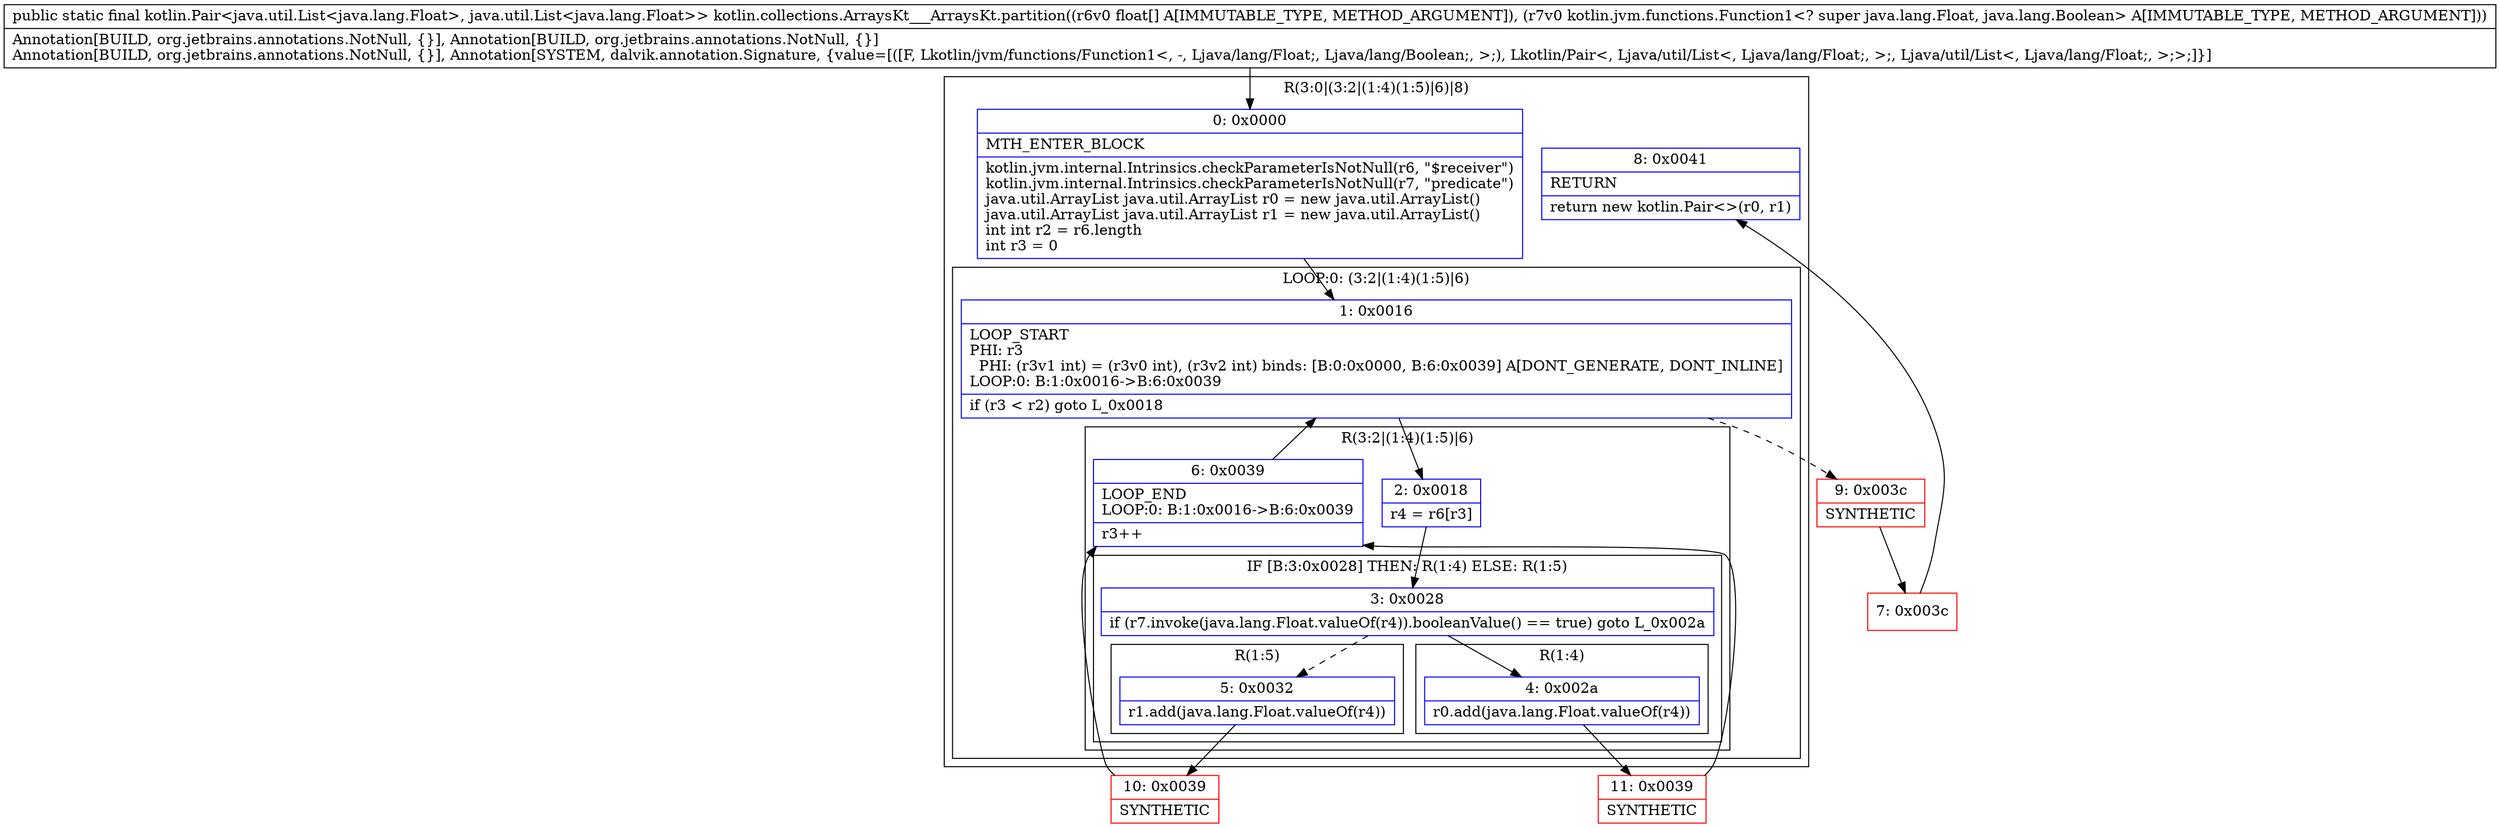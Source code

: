 digraph "CFG forkotlin.collections.ArraysKt___ArraysKt.partition([FLkotlin\/jvm\/functions\/Function1;)Lkotlin\/Pair;" {
subgraph cluster_Region_82656356 {
label = "R(3:0|(3:2|(1:4)(1:5)|6)|8)";
node [shape=record,color=blue];
Node_0 [shape=record,label="{0\:\ 0x0000|MTH_ENTER_BLOCK\l|kotlin.jvm.internal.Intrinsics.checkParameterIsNotNull(r6, \"$receiver\")\lkotlin.jvm.internal.Intrinsics.checkParameterIsNotNull(r7, \"predicate\")\ljava.util.ArrayList java.util.ArrayList r0 = new java.util.ArrayList()\ljava.util.ArrayList java.util.ArrayList r1 = new java.util.ArrayList()\lint int r2 = r6.length\lint r3 = 0\l}"];
subgraph cluster_LoopRegion_1531378901 {
label = "LOOP:0: (3:2|(1:4)(1:5)|6)";
node [shape=record,color=blue];
Node_1 [shape=record,label="{1\:\ 0x0016|LOOP_START\lPHI: r3 \l  PHI: (r3v1 int) = (r3v0 int), (r3v2 int) binds: [B:0:0x0000, B:6:0x0039] A[DONT_GENERATE, DONT_INLINE]\lLOOP:0: B:1:0x0016\-\>B:6:0x0039\l|if (r3 \< r2) goto L_0x0018\l}"];
subgraph cluster_Region_919377202 {
label = "R(3:2|(1:4)(1:5)|6)";
node [shape=record,color=blue];
Node_2 [shape=record,label="{2\:\ 0x0018|r4 = r6[r3]\l}"];
subgraph cluster_IfRegion_2099724169 {
label = "IF [B:3:0x0028] THEN: R(1:4) ELSE: R(1:5)";
node [shape=record,color=blue];
Node_3 [shape=record,label="{3\:\ 0x0028|if (r7.invoke(java.lang.Float.valueOf(r4)).booleanValue() == true) goto L_0x002a\l}"];
subgraph cluster_Region_1184312307 {
label = "R(1:4)";
node [shape=record,color=blue];
Node_4 [shape=record,label="{4\:\ 0x002a|r0.add(java.lang.Float.valueOf(r4))\l}"];
}
subgraph cluster_Region_342579688 {
label = "R(1:5)";
node [shape=record,color=blue];
Node_5 [shape=record,label="{5\:\ 0x0032|r1.add(java.lang.Float.valueOf(r4))\l}"];
}
}
Node_6 [shape=record,label="{6\:\ 0x0039|LOOP_END\lLOOP:0: B:1:0x0016\-\>B:6:0x0039\l|r3++\l}"];
}
}
Node_8 [shape=record,label="{8\:\ 0x0041|RETURN\l|return new kotlin.Pair\<\>(r0, r1)\l}"];
}
Node_7 [shape=record,color=red,label="{7\:\ 0x003c}"];
Node_9 [shape=record,color=red,label="{9\:\ 0x003c|SYNTHETIC\l}"];
Node_10 [shape=record,color=red,label="{10\:\ 0x0039|SYNTHETIC\l}"];
Node_11 [shape=record,color=red,label="{11\:\ 0x0039|SYNTHETIC\l}"];
MethodNode[shape=record,label="{public static final kotlin.Pair\<java.util.List\<java.lang.Float\>, java.util.List\<java.lang.Float\>\> kotlin.collections.ArraysKt___ArraysKt.partition((r6v0 float[] A[IMMUTABLE_TYPE, METHOD_ARGUMENT]), (r7v0 kotlin.jvm.functions.Function1\<? super java.lang.Float, java.lang.Boolean\> A[IMMUTABLE_TYPE, METHOD_ARGUMENT]))  | Annotation[BUILD, org.jetbrains.annotations.NotNull, \{\}], Annotation[BUILD, org.jetbrains.annotations.NotNull, \{\}]\lAnnotation[BUILD, org.jetbrains.annotations.NotNull, \{\}], Annotation[SYSTEM, dalvik.annotation.Signature, \{value=[([F, Lkotlin\/jvm\/functions\/Function1\<, \-, Ljava\/lang\/Float;, Ljava\/lang\/Boolean;, \>;), Lkotlin\/Pair\<, Ljava\/util\/List\<, Ljava\/lang\/Float;, \>;, Ljava\/util\/List\<, Ljava\/lang\/Float;, \>;\>;]\}]\l}"];
MethodNode -> Node_0;
Node_0 -> Node_1;
Node_1 -> Node_2;
Node_1 -> Node_9[style=dashed];
Node_2 -> Node_3;
Node_3 -> Node_4;
Node_3 -> Node_5[style=dashed];
Node_4 -> Node_11;
Node_5 -> Node_10;
Node_6 -> Node_1;
Node_7 -> Node_8;
Node_9 -> Node_7;
Node_10 -> Node_6;
Node_11 -> Node_6;
}


